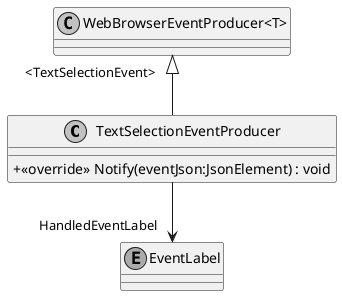 @startuml
skinparam monochrome true
skinparam ClassAttributeIconSize 0
class TextSelectionEventProducer {
    + <<override>> Notify(eventJson:JsonElement) : void
}
class "WebBrowserEventProducer<T>" {
}
enum "EventLabel"
"WebBrowserEventProducer<T>" "    <TextSelectionEvent>" <|-- TextSelectionEventProducer
TextSelectionEventProducer --> "HandledEventLabel" EventLabel
@enduml
